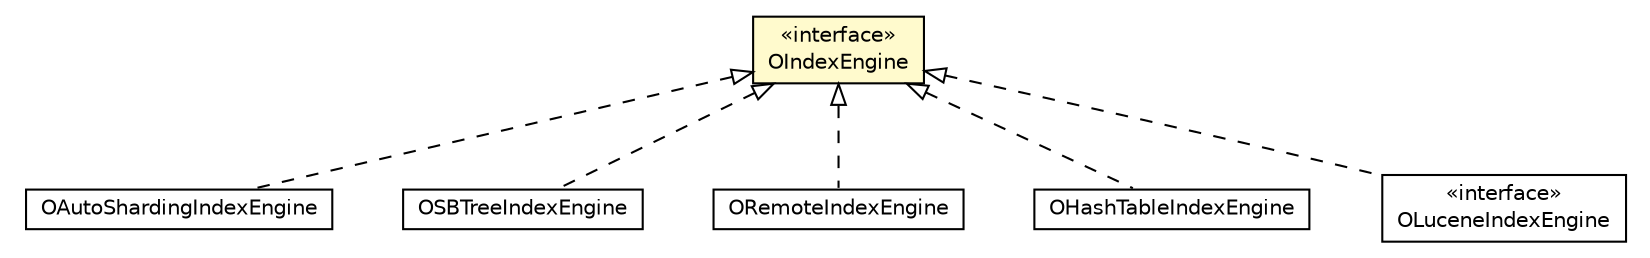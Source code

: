#!/usr/local/bin/dot
#
# Class diagram 
# Generated by UMLGraph version R5_6-24-gf6e263 (http://www.umlgraph.org/)
#

digraph G {
	edge [fontname="Helvetica",fontsize=10,labelfontname="Helvetica",labelfontsize=10];
	node [fontname="Helvetica",fontsize=10,shape=plaintext];
	nodesep=0.25;
	ranksep=0.5;
	// com.orientechnologies.orient.core.sharding.auto.OAutoShardingIndexEngine
	c2053662 [label=<<table title="com.orientechnologies.orient.core.sharding.auto.OAutoShardingIndexEngine" border="0" cellborder="1" cellspacing="0" cellpadding="2" port="p" href="../sharding/auto/OAutoShardingIndexEngine.html">
		<tr><td><table border="0" cellspacing="0" cellpadding="1">
<tr><td align="center" balign="center"> OAutoShardingIndexEngine </td></tr>
		</table></td></tr>
		</table>>, URL="../sharding/auto/OAutoShardingIndexEngine.html", fontname="Helvetica", fontcolor="black", fontsize=10.0];
	// com.orientechnologies.orient.core.index.OIndexEngine
	c2053819 [label=<<table title="com.orientechnologies.orient.core.index.OIndexEngine" border="0" cellborder="1" cellspacing="0" cellpadding="2" port="p" bgcolor="lemonChiffon" href="./OIndexEngine.html">
		<tr><td><table border="0" cellspacing="0" cellpadding="1">
<tr><td align="center" balign="center"> &#171;interface&#187; </td></tr>
<tr><td align="center" balign="center"> OIndexEngine </td></tr>
		</table></td></tr>
		</table>>, URL="./OIndexEngine.html", fontname="Helvetica", fontcolor="black", fontsize=10.0];
	// com.orientechnologies.orient.core.index.engine.OSBTreeIndexEngine
	c2053849 [label=<<table title="com.orientechnologies.orient.core.index.engine.OSBTreeIndexEngine" border="0" cellborder="1" cellspacing="0" cellpadding="2" port="p" href="./engine/OSBTreeIndexEngine.html">
		<tr><td><table border="0" cellspacing="0" cellpadding="1">
<tr><td align="center" balign="center"> OSBTreeIndexEngine </td></tr>
		</table></td></tr>
		</table>>, URL="./engine/OSBTreeIndexEngine.html", fontname="Helvetica", fontcolor="black", fontsize=10.0];
	// com.orientechnologies.orient.core.index.engine.ORemoteIndexEngine
	c2053850 [label=<<table title="com.orientechnologies.orient.core.index.engine.ORemoteIndexEngine" border="0" cellborder="1" cellspacing="0" cellpadding="2" port="p" href="./engine/ORemoteIndexEngine.html">
		<tr><td><table border="0" cellspacing="0" cellpadding="1">
<tr><td align="center" balign="center"> ORemoteIndexEngine </td></tr>
		</table></td></tr>
		</table>>, URL="./engine/ORemoteIndexEngine.html", fontname="Helvetica", fontcolor="black", fontsize=10.0];
	// com.orientechnologies.orient.core.index.engine.OHashTableIndexEngine
	c2053851 [label=<<table title="com.orientechnologies.orient.core.index.engine.OHashTableIndexEngine" border="0" cellborder="1" cellspacing="0" cellpadding="2" port="p" href="./engine/OHashTableIndexEngine.html">
		<tr><td><table border="0" cellspacing="0" cellpadding="1">
<tr><td align="center" balign="center"> OHashTableIndexEngine </td></tr>
		</table></td></tr>
		</table>>, URL="./engine/OHashTableIndexEngine.html", fontname="Helvetica", fontcolor="black", fontsize=10.0];
	// com.orientechnologies.lucene.engine.OLuceneIndexEngine
	c2054431 [label=<<table title="com.orientechnologies.lucene.engine.OLuceneIndexEngine" border="0" cellborder="1" cellspacing="0" cellpadding="2" port="p" href="../../../lucene/engine/OLuceneIndexEngine.html">
		<tr><td><table border="0" cellspacing="0" cellpadding="1">
<tr><td align="center" balign="center"> &#171;interface&#187; </td></tr>
<tr><td align="center" balign="center"> OLuceneIndexEngine </td></tr>
		</table></td></tr>
		</table>>, URL="../../../lucene/engine/OLuceneIndexEngine.html", fontname="Helvetica", fontcolor="black", fontsize=10.0];
	//com.orientechnologies.orient.core.sharding.auto.OAutoShardingIndexEngine implements com.orientechnologies.orient.core.index.OIndexEngine
	c2053819:p -> c2053662:p [dir=back,arrowtail=empty,style=dashed];
	//com.orientechnologies.orient.core.index.engine.OSBTreeIndexEngine implements com.orientechnologies.orient.core.index.OIndexEngine
	c2053819:p -> c2053849:p [dir=back,arrowtail=empty,style=dashed];
	//com.orientechnologies.orient.core.index.engine.ORemoteIndexEngine implements com.orientechnologies.orient.core.index.OIndexEngine
	c2053819:p -> c2053850:p [dir=back,arrowtail=empty,style=dashed];
	//com.orientechnologies.orient.core.index.engine.OHashTableIndexEngine implements com.orientechnologies.orient.core.index.OIndexEngine
	c2053819:p -> c2053851:p [dir=back,arrowtail=empty,style=dashed];
	//com.orientechnologies.lucene.engine.OLuceneIndexEngine implements com.orientechnologies.orient.core.index.OIndexEngine
	c2053819:p -> c2054431:p [dir=back,arrowtail=empty,style=dashed];
}

